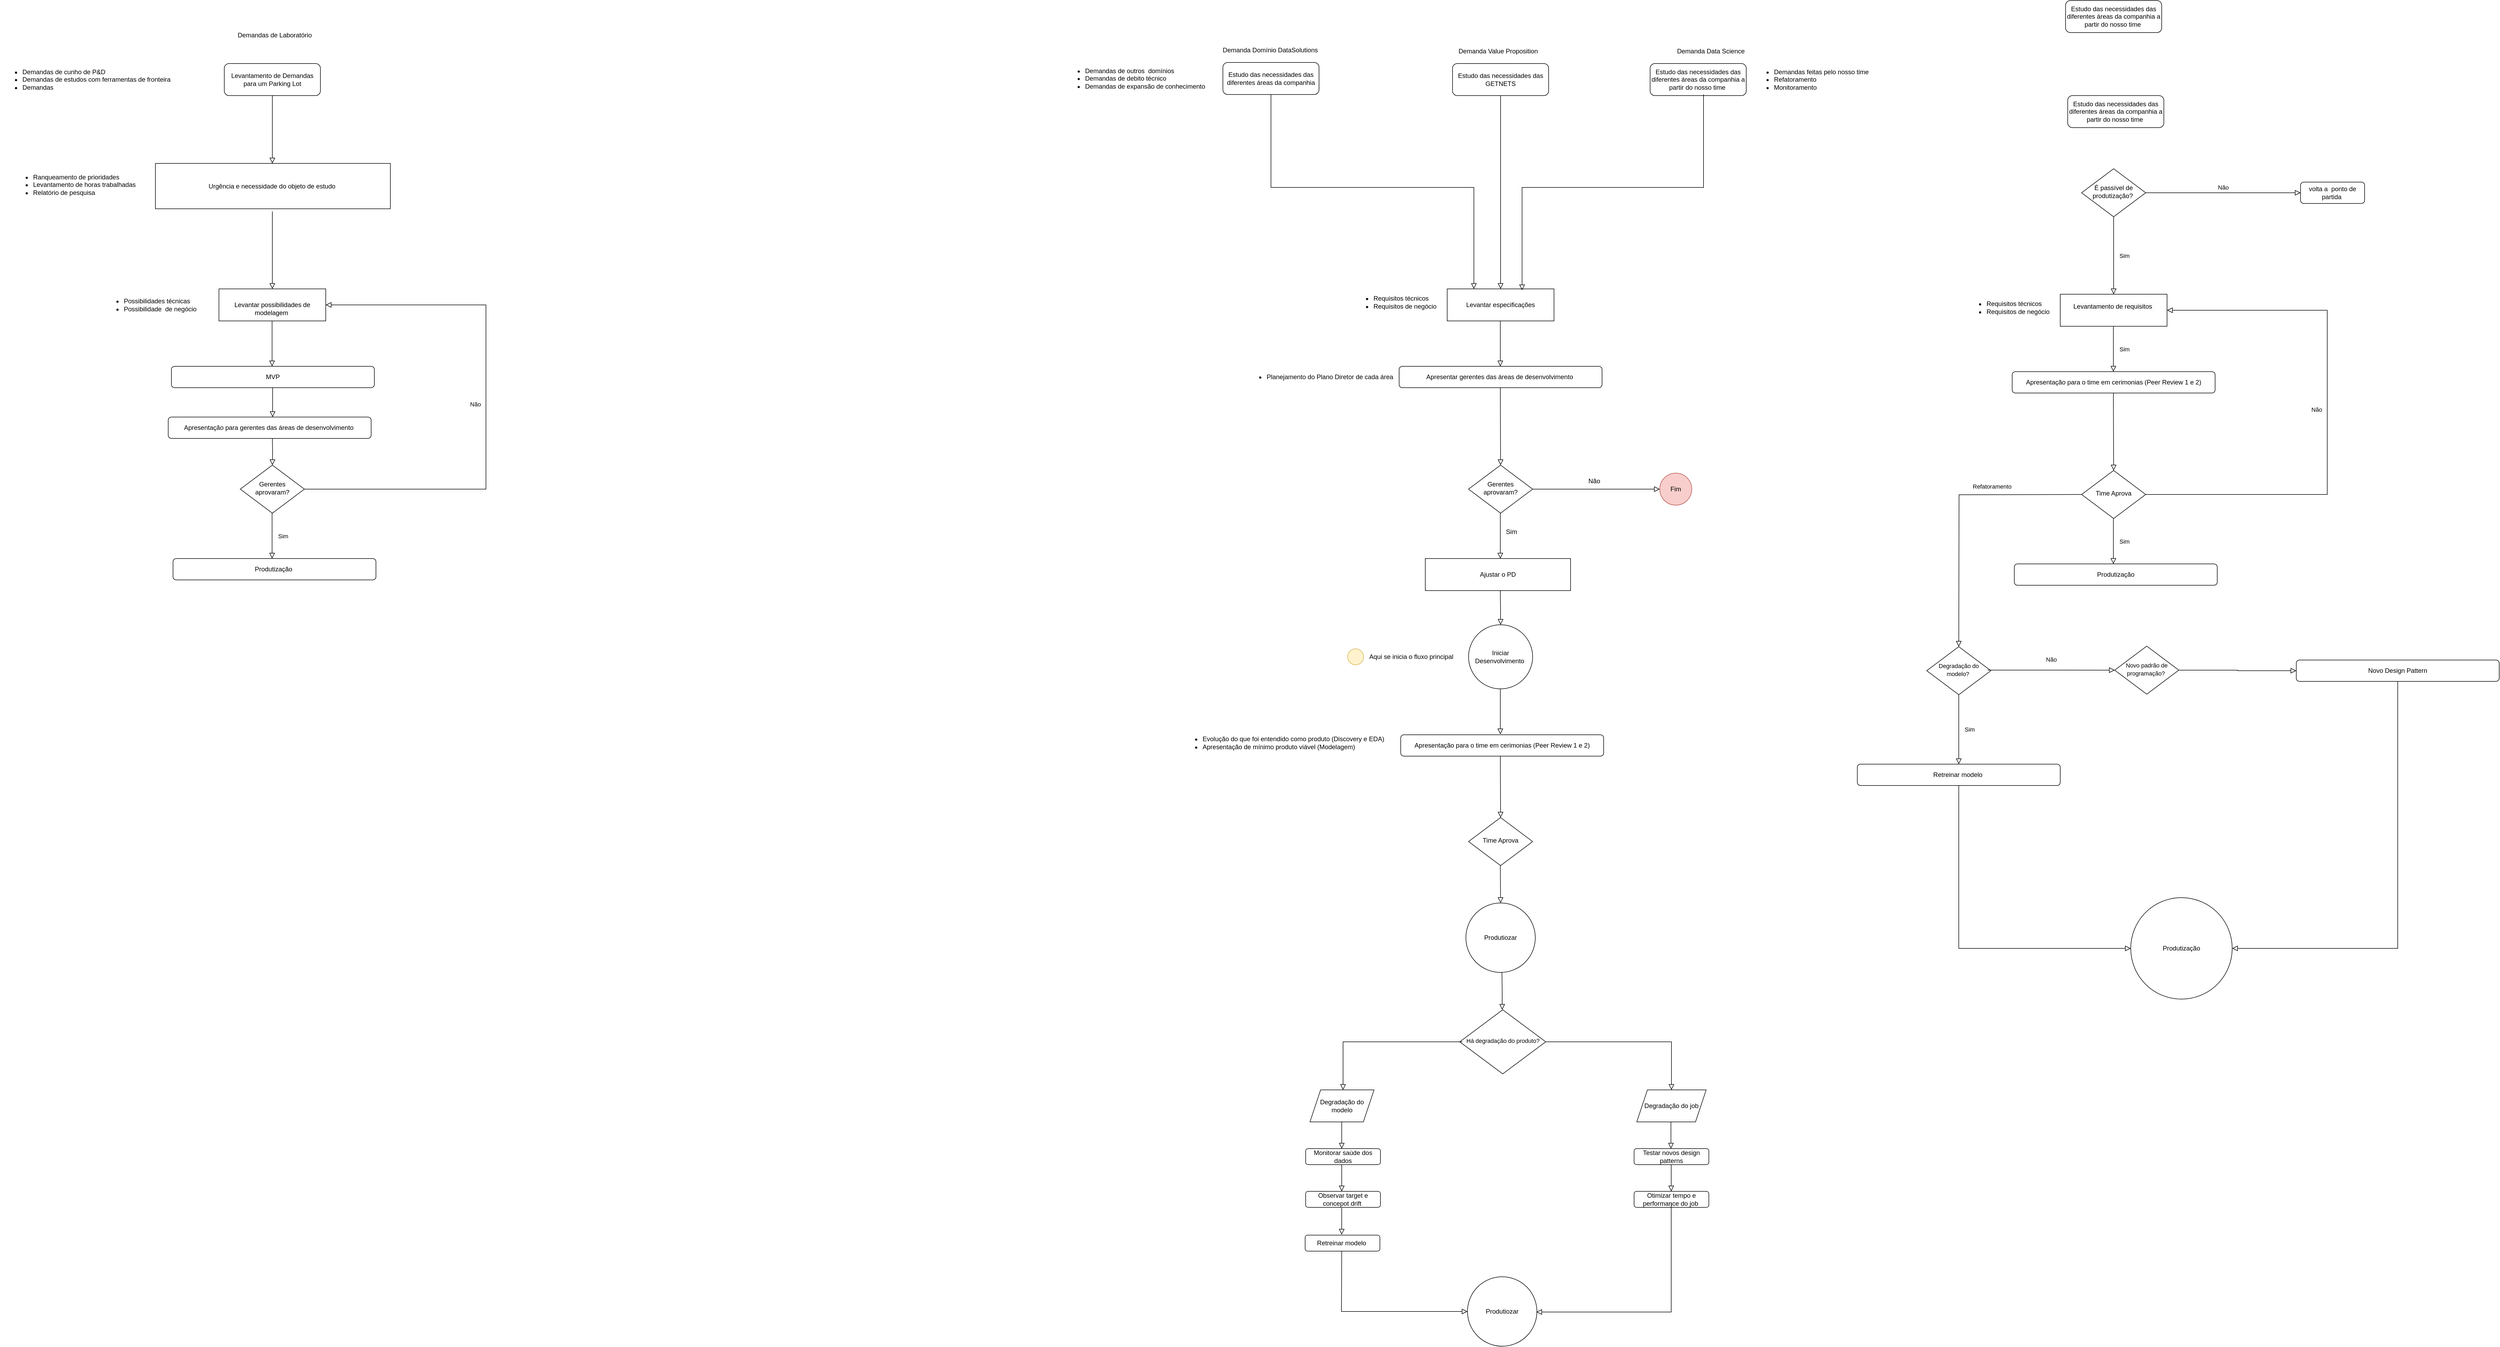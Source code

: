 <mxfile version="21.6.9" type="device">
  <diagram id="C5RBs43oDa-KdzZeNtuy" name="Page-1">
    <mxGraphModel dx="4742" dy="1927" grid="1" gridSize="10" guides="1" tooltips="1" connect="1" arrows="1" fold="1" page="1" pageScale="1" pageWidth="827" pageHeight="1169" math="0" shadow="0">
      <root>
        <mxCell id="WIyWlLk6GJQsqaUBKTNV-0" />
        <mxCell id="WIyWlLk6GJQsqaUBKTNV-1" parent="WIyWlLk6GJQsqaUBKTNV-0" />
        <mxCell id="WIyWlLk6GJQsqaUBKTNV-2" value="" style="rounded=0;html=1;jettySize=auto;orthogonalLoop=1;fontSize=11;endArrow=block;endFill=0;endSize=8;strokeWidth=1;shadow=0;labelBackgroundColor=none;edgeStyle=orthogonalEdgeStyle;entryX=0.5;entryY=0;entryDx=0;entryDy=0;" parent="WIyWlLk6GJQsqaUBKTNV-1" source="WIyWlLk6GJQsqaUBKTNV-3" target="KZd6RseoyW6heoMJUseD-3" edge="1">
          <mxGeometry relative="1" as="geometry">
            <mxPoint x="220" y="225" as="targetPoint" />
          </mxGeometry>
        </mxCell>
        <mxCell id="WIyWlLk6GJQsqaUBKTNV-3" value="Estudo das necessidades das GETNETS" style="rounded=1;whiteSpace=wrap;html=1;fontSize=12;glass=0;strokeWidth=1;shadow=0;" parent="WIyWlLk6GJQsqaUBKTNV-1" vertex="1">
          <mxGeometry x="130" y="38" width="180" height="60" as="geometry" />
        </mxCell>
        <mxCell id="WIyWlLk6GJQsqaUBKTNV-11" value="Apresentar gerentes das áreas de desenvolvimento&amp;nbsp;" style="rounded=1;whiteSpace=wrap;html=1;fontSize=12;glass=0;strokeWidth=1;shadow=0;" parent="WIyWlLk6GJQsqaUBKTNV-1" vertex="1">
          <mxGeometry x="30" y="605" width="380" height="40" as="geometry" />
        </mxCell>
        <mxCell id="KZd6RseoyW6heoMJUseD-0" value="Demanda Value Proposition" style="text;html=1;align=center;verticalAlign=middle;resizable=0;points=[];autosize=1;strokeColor=none;fillColor=none;" parent="WIyWlLk6GJQsqaUBKTNV-1" vertex="1">
          <mxGeometry x="130" width="170" height="30" as="geometry" />
        </mxCell>
        <mxCell id="KZd6RseoyW6heoMJUseD-3" value="Levantar especificações" style="rounded=0;whiteSpace=wrap;html=1;" parent="WIyWlLk6GJQsqaUBKTNV-1" vertex="1">
          <mxGeometry x="120" y="460" width="200" height="60" as="geometry" />
        </mxCell>
        <mxCell id="Egzz0L7tfqCk0Y9XUG0F-0" value="" style="rounded=0;html=1;jettySize=auto;orthogonalLoop=1;fontSize=11;endArrow=block;endFill=0;endSize=8;strokeWidth=1;shadow=0;labelBackgroundColor=none;edgeStyle=orthogonalEdgeStyle;" parent="WIyWlLk6GJQsqaUBKTNV-1" edge="1">
          <mxGeometry y="20" relative="1" as="geometry">
            <mxPoint as="offset" />
            <mxPoint x="219.5" y="605" as="targetPoint" />
            <mxPoint x="219.5" y="520" as="sourcePoint" />
          </mxGeometry>
        </mxCell>
        <mxCell id="Egzz0L7tfqCk0Y9XUG0F-1" value="Gerentes aprovaram?" style="rhombus;whiteSpace=wrap;html=1;shadow=0;fontFamily=Helvetica;fontSize=12;align=center;strokeWidth=1;spacing=6;spacingTop=-4;" parent="WIyWlLk6GJQsqaUBKTNV-1" vertex="1">
          <mxGeometry x="160" y="790" width="120" height="90" as="geometry" />
        </mxCell>
        <mxCell id="Egzz0L7tfqCk0Y9XUG0F-2" value="" style="rounded=0;html=1;jettySize=auto;orthogonalLoop=1;fontSize=11;endArrow=block;endFill=0;endSize=8;strokeWidth=1;shadow=0;labelBackgroundColor=none;edgeStyle=orthogonalEdgeStyle;" parent="WIyWlLk6GJQsqaUBKTNV-1" edge="1">
          <mxGeometry y="20" relative="1" as="geometry">
            <mxPoint as="offset" />
            <mxPoint x="219.5" y="965" as="targetPoint" />
            <mxPoint x="219.5" y="880" as="sourcePoint" />
          </mxGeometry>
        </mxCell>
        <mxCell id="Egzz0L7tfqCk0Y9XUG0F-4" value="" style="rounded=0;html=1;jettySize=auto;orthogonalLoop=1;fontSize=11;endArrow=block;endFill=0;endSize=8;strokeWidth=1;shadow=0;labelBackgroundColor=none;edgeStyle=orthogonalEdgeStyle;entryX=0.5;entryY=0;entryDx=0;entryDy=0;" parent="WIyWlLk6GJQsqaUBKTNV-1" target="Egzz0L7tfqCk0Y9XUG0F-1" edge="1">
          <mxGeometry x="0.007" y="20" relative="1" as="geometry">
            <mxPoint as="offset" />
            <mxPoint x="219.5" y="730" as="targetPoint" />
            <mxPoint x="219.5" y="645" as="sourcePoint" />
          </mxGeometry>
        </mxCell>
        <mxCell id="Egzz0L7tfqCk0Y9XUG0F-7" value="&lt;ul&gt;&lt;li&gt;Requisitos técnicos&lt;/li&gt;&lt;li&gt;Requisitos de negócio&amp;nbsp;&lt;/li&gt;&lt;/ul&gt;" style="text;html=1;align=left;verticalAlign=middle;resizable=0;points=[];autosize=1;strokeColor=none;fillColor=none;" parent="WIyWlLk6GJQsqaUBKTNV-1" vertex="1">
          <mxGeometry x="-60" y="450" width="180" height="70" as="geometry" />
        </mxCell>
        <mxCell id="Egzz0L7tfqCk0Y9XUG0F-8" value="&lt;ul&gt;&lt;li&gt;Planejamento do Plano Diretor de cada área&lt;/li&gt;&lt;/ul&gt;" style="text;html=1;align=center;verticalAlign=middle;resizable=0;points=[];autosize=1;strokeColor=none;fillColor=none;" parent="WIyWlLk6GJQsqaUBKTNV-1" vertex="1">
          <mxGeometry x="-270" y="600" width="300" height="50" as="geometry" />
        </mxCell>
        <mxCell id="Egzz0L7tfqCk0Y9XUG0F-9" value="" style="rounded=0;html=1;jettySize=auto;orthogonalLoop=1;fontSize=11;endArrow=block;endFill=0;endSize=8;strokeWidth=1;shadow=0;labelBackgroundColor=none;edgeStyle=orthogonalEdgeStyle;entryX=0.25;entryY=0;entryDx=0;entryDy=0;" parent="WIyWlLk6GJQsqaUBKTNV-1" source="Egzz0L7tfqCk0Y9XUG0F-10" target="KZd6RseoyW6heoMJUseD-3" edge="1">
          <mxGeometry relative="1" as="geometry">
            <mxPoint x="160" y="270" as="targetPoint" />
            <Array as="points">
              <mxPoint x="-210" y="270" />
              <mxPoint x="170" y="270" />
            </Array>
          </mxGeometry>
        </mxCell>
        <mxCell id="Egzz0L7tfqCk0Y9XUG0F-10" value="Estudo das necessidades das diferentes áreas da companhia" style="rounded=1;whiteSpace=wrap;html=1;fontSize=12;glass=0;strokeWidth=1;shadow=0;" parent="WIyWlLk6GJQsqaUBKTNV-1" vertex="1">
          <mxGeometry x="-300" y="36" width="180" height="60" as="geometry" />
        </mxCell>
        <mxCell id="Egzz0L7tfqCk0Y9XUG0F-16" value="Demanda Domínio DataSolutions&amp;nbsp;" style="text;html=1;align=center;verticalAlign=middle;resizable=0;points=[];autosize=1;strokeColor=none;fillColor=none;" parent="WIyWlLk6GJQsqaUBKTNV-1" vertex="1">
          <mxGeometry x="-310" y="-2" width="200" height="30" as="geometry" />
        </mxCell>
        <mxCell id="Egzz0L7tfqCk0Y9XUG0F-26" value="&lt;ul&gt;&lt;li&gt;Demandas de outros&amp;nbsp; domínios&amp;nbsp;&lt;/li&gt;&lt;li&gt;Demandas de debito técnico&lt;/li&gt;&lt;li&gt;Demandas de expansão de conhecimento&amp;nbsp;&amp;nbsp;&lt;/li&gt;&lt;/ul&gt;" style="text;html=1;align=left;verticalAlign=middle;resizable=0;points=[];autosize=1;strokeColor=none;fillColor=none;" parent="WIyWlLk6GJQsqaUBKTNV-1" vertex="1">
          <mxGeometry x="-600" y="26" width="300" height="80" as="geometry" />
        </mxCell>
        <mxCell id="Egzz0L7tfqCk0Y9XUG0F-27" value="" style="rounded=0;html=1;jettySize=auto;orthogonalLoop=1;fontSize=11;endArrow=block;endFill=0;endSize=8;strokeWidth=1;shadow=0;labelBackgroundColor=none;edgeStyle=orthogonalEdgeStyle;" parent="WIyWlLk6GJQsqaUBKTNV-1" source="Egzz0L7tfqCk0Y9XUG0F-28" edge="1">
          <mxGeometry relative="1" as="geometry">
            <mxPoint x="-2080" y="225" as="targetPoint" />
          </mxGeometry>
        </mxCell>
        <mxCell id="Egzz0L7tfqCk0Y9XUG0F-28" value="Levantamento de Demandas para um Parking Lot" style="rounded=1;whiteSpace=wrap;html=1;fontSize=12;glass=0;strokeWidth=1;shadow=0;" parent="WIyWlLk6GJQsqaUBKTNV-1" vertex="1">
          <mxGeometry x="-2170" y="38" width="180" height="60" as="geometry" />
        </mxCell>
        <mxCell id="Egzz0L7tfqCk0Y9XUG0F-29" value="" style="rounded=0;html=1;jettySize=auto;orthogonalLoop=1;fontSize=11;endArrow=block;endFill=0;endSize=8;strokeWidth=1;shadow=0;labelBackgroundColor=none;edgeStyle=orthogonalEdgeStyle;" parent="WIyWlLk6GJQsqaUBKTNV-1" edge="1">
          <mxGeometry y="20" relative="1" as="geometry">
            <mxPoint as="offset" />
            <mxPoint x="-2080" y="460" as="targetPoint" />
            <mxPoint x="-2080" y="315" as="sourcePoint" />
          </mxGeometry>
        </mxCell>
        <mxCell id="Egzz0L7tfqCk0Y9XUG0F-33" value="Apresentação para gerentes das áreas de desenvolvimento&amp;nbsp;" style="rounded=1;whiteSpace=wrap;html=1;fontSize=12;glass=0;strokeWidth=1;shadow=0;" parent="WIyWlLk6GJQsqaUBKTNV-1" vertex="1">
          <mxGeometry x="-2275" y="700" width="380" height="40" as="geometry" />
        </mxCell>
        <mxCell id="Egzz0L7tfqCk0Y9XUG0F-34" value="Demandas de Laboratório" style="text;html=1;align=center;verticalAlign=middle;resizable=0;points=[];autosize=1;strokeColor=none;fillColor=none;" parent="WIyWlLk6GJQsqaUBKTNV-1" vertex="1">
          <mxGeometry x="-2156" y="-30" width="160" height="30" as="geometry" />
        </mxCell>
        <mxCell id="Egzz0L7tfqCk0Y9XUG0F-35" value="&lt;br&gt;&lt;span style=&quot;color: rgb(0, 0, 0); font-family: Helvetica; font-size: 12px; font-style: normal; font-variant-ligatures: normal; font-variant-caps: normal; font-weight: 400; letter-spacing: normal; orphans: 2; text-align: center; text-indent: 0px; text-transform: none; widows: 2; word-spacing: 0px; -webkit-text-stroke-width: 0px; background-color: rgb(251, 251, 251); text-decoration-thickness: initial; text-decoration-style: initial; text-decoration-color: initial; float: none; display: inline !important;&quot;&gt;Levantar possibilidades de modelagem&amp;nbsp;&lt;/span&gt;&lt;br&gt;" style="rounded=0;whiteSpace=wrap;html=1;" parent="WIyWlLk6GJQsqaUBKTNV-1" vertex="1">
          <mxGeometry x="-2180" y="460" width="200" height="60" as="geometry" />
        </mxCell>
        <mxCell id="Egzz0L7tfqCk0Y9XUG0F-36" value="" style="rounded=0;html=1;jettySize=auto;orthogonalLoop=1;fontSize=11;endArrow=block;endFill=0;endSize=8;strokeWidth=1;shadow=0;labelBackgroundColor=none;edgeStyle=orthogonalEdgeStyle;" parent="WIyWlLk6GJQsqaUBKTNV-1" edge="1">
          <mxGeometry y="20" relative="1" as="geometry">
            <mxPoint as="offset" />
            <mxPoint x="-2080.5" y="605" as="targetPoint" />
            <mxPoint x="-2080.5" y="520" as="sourcePoint" />
          </mxGeometry>
        </mxCell>
        <mxCell id="Egzz0L7tfqCk0Y9XUG0F-37" value="Gerentes aprovaram?" style="rhombus;whiteSpace=wrap;html=1;shadow=0;fontFamily=Helvetica;fontSize=12;align=center;strokeWidth=1;spacing=6;spacingTop=-4;" parent="WIyWlLk6GJQsqaUBKTNV-1" vertex="1">
          <mxGeometry x="-2140" y="790" width="120" height="90" as="geometry" />
        </mxCell>
        <mxCell id="Egzz0L7tfqCk0Y9XUG0F-38" value="Sim" style="rounded=0;html=1;jettySize=auto;orthogonalLoop=1;fontSize=11;endArrow=block;endFill=0;endSize=8;strokeWidth=1;shadow=0;labelBackgroundColor=none;edgeStyle=orthogonalEdgeStyle;" parent="WIyWlLk6GJQsqaUBKTNV-1" edge="1">
          <mxGeometry y="20" relative="1" as="geometry">
            <mxPoint as="offset" />
            <mxPoint x="-2080.5" y="965" as="targetPoint" />
            <mxPoint x="-2080.5" y="880" as="sourcePoint" />
          </mxGeometry>
        </mxCell>
        <mxCell id="Egzz0L7tfqCk0Y9XUG0F-39" value="Não&lt;br&gt;&lt;br&gt;" style="rounded=0;html=1;jettySize=auto;orthogonalLoop=1;fontSize=11;endArrow=block;endFill=0;endSize=8;strokeWidth=1;shadow=0;labelBackgroundColor=none;edgeStyle=orthogonalEdgeStyle;exitX=1;exitY=0.5;exitDx=0;exitDy=0;entryX=1;entryY=0.5;entryDx=0;entryDy=0;" parent="WIyWlLk6GJQsqaUBKTNV-1" source="Egzz0L7tfqCk0Y9XUG0F-37" target="Egzz0L7tfqCk0Y9XUG0F-35" edge="1">
          <mxGeometry y="20" relative="1" as="geometry">
            <mxPoint as="offset" />
            <mxPoint x="-1780" y="835" as="targetPoint" />
            <mxPoint x="-2000" y="840" as="sourcePoint" />
            <Array as="points">
              <mxPoint x="-1680" y="835" />
              <mxPoint x="-1680" y="490" />
            </Array>
          </mxGeometry>
        </mxCell>
        <mxCell id="Egzz0L7tfqCk0Y9XUG0F-40" value="" style="rounded=0;html=1;jettySize=auto;orthogonalLoop=1;fontSize=11;endArrow=block;endFill=0;endSize=8;strokeWidth=1;shadow=0;labelBackgroundColor=none;edgeStyle=orthogonalEdgeStyle;entryX=0.5;entryY=0;entryDx=0;entryDy=0;" parent="WIyWlLk6GJQsqaUBKTNV-1" target="Egzz0L7tfqCk0Y9XUG0F-37" edge="1">
          <mxGeometry x="0.007" y="20" relative="1" as="geometry">
            <mxPoint as="offset" />
            <mxPoint x="-2080.5" y="730" as="targetPoint" />
            <mxPoint x="-2080" y="740" as="sourcePoint" />
          </mxGeometry>
        </mxCell>
        <mxCell id="Egzz0L7tfqCk0Y9XUG0F-41" value="Produtização&amp;nbsp;" style="rounded=1;whiteSpace=wrap;html=1;fontSize=12;glass=0;strokeWidth=1;shadow=0;" parent="WIyWlLk6GJQsqaUBKTNV-1" vertex="1">
          <mxGeometry x="-2266" y="965" width="380" height="40" as="geometry" />
        </mxCell>
        <mxCell id="Egzz0L7tfqCk0Y9XUG0F-42" value="&lt;ul&gt;&lt;li&gt;Possibilidades técnicas&lt;/li&gt;&lt;li&gt;Possibilidade&amp;nbsp; de negócio&amp;nbsp;&lt;/li&gt;&lt;/ul&gt;" style="text;html=1;align=left;verticalAlign=middle;resizable=0;points=[];autosize=1;strokeColor=none;fillColor=none;" parent="WIyWlLk6GJQsqaUBKTNV-1" vertex="1">
          <mxGeometry x="-2400" y="455" width="200" height="70" as="geometry" />
        </mxCell>
        <mxCell id="Egzz0L7tfqCk0Y9XUG0F-43" value="&lt;ul&gt;&lt;li&gt;Demandas de cunho de P&amp;amp;D&lt;/li&gt;&lt;li&gt;Demandas de estudos com ferramentas de fronteira&amp;nbsp;&lt;/li&gt;&lt;li&gt;Demandas&amp;nbsp;&lt;/li&gt;&lt;/ul&gt;" style="text;html=1;align=left;verticalAlign=middle;resizable=0;points=[];autosize=1;strokeColor=none;fillColor=none;" parent="WIyWlLk6GJQsqaUBKTNV-1" vertex="1">
          <mxGeometry x="-2590" y="28" width="340" height="80" as="geometry" />
        </mxCell>
        <mxCell id="Egzz0L7tfqCk0Y9XUG0F-44" value="Urgência e necessidade do objeto de estudo&amp;nbsp;" style="rounded=0;whiteSpace=wrap;html=1;" parent="WIyWlLk6GJQsqaUBKTNV-1" vertex="1">
          <mxGeometry x="-2299" y="225" width="440" height="85" as="geometry" />
        </mxCell>
        <mxCell id="Egzz0L7tfqCk0Y9XUG0F-45" value="&lt;ul&gt;&lt;li&gt;Ranqueamento de prioridades&lt;/li&gt;&lt;li&gt;Levantamento de horas trabalhadas&amp;nbsp;&lt;/li&gt;&lt;li&gt;Relatório de pesquisa&amp;nbsp;&lt;/li&gt;&lt;/ul&gt;" style="text;html=1;align=left;verticalAlign=middle;resizable=0;points=[];autosize=1;strokeColor=none;fillColor=none;" parent="WIyWlLk6GJQsqaUBKTNV-1" vertex="1">
          <mxGeometry x="-2570" y="225" width="260" height="80" as="geometry" />
        </mxCell>
        <mxCell id="Egzz0L7tfqCk0Y9XUG0F-46" value="MVP" style="rounded=1;whiteSpace=wrap;html=1;fontSize=12;glass=0;strokeWidth=1;shadow=0;" parent="WIyWlLk6GJQsqaUBKTNV-1" vertex="1">
          <mxGeometry x="-2269" y="605" width="380" height="40" as="geometry" />
        </mxCell>
        <mxCell id="Egzz0L7tfqCk0Y9XUG0F-47" value="" style="rounded=0;html=1;jettySize=auto;orthogonalLoop=1;fontSize=11;endArrow=block;endFill=0;endSize=8;strokeWidth=1;shadow=0;labelBackgroundColor=none;edgeStyle=orthogonalEdgeStyle;" parent="WIyWlLk6GJQsqaUBKTNV-1" edge="1">
          <mxGeometry y="20" relative="1" as="geometry">
            <mxPoint as="offset" />
            <mxPoint x="-2079.53" y="700" as="targetPoint" />
            <mxPoint x="-2079.53" y="645" as="sourcePoint" />
          </mxGeometry>
        </mxCell>
        <mxCell id="M5BxPl-94jlLuBe3sD4b-1" value="Estudo das necessidades das diferentes áreas da companhia a partir do nosso time&amp;nbsp;" style="rounded=1;whiteSpace=wrap;html=1;fontSize=12;glass=0;strokeWidth=1;shadow=0;" parent="WIyWlLk6GJQsqaUBKTNV-1" vertex="1">
          <mxGeometry x="1278" y="-80" width="180" height="60" as="geometry" />
        </mxCell>
        <mxCell id="M5BxPl-94jlLuBe3sD4b-2" value="Sim" style="rounded=0;html=1;jettySize=auto;orthogonalLoop=1;fontSize=11;endArrow=block;endFill=0;endSize=8;strokeWidth=1;shadow=0;labelBackgroundColor=none;edgeStyle=orthogonalEdgeStyle;" parent="WIyWlLk6GJQsqaUBKTNV-1" source="M5BxPl-94jlLuBe3sD4b-4" edge="1">
          <mxGeometry y="20" relative="1" as="geometry">
            <mxPoint as="offset" />
            <mxPoint x="1368" y="470" as="targetPoint" />
          </mxGeometry>
        </mxCell>
        <mxCell id="M5BxPl-94jlLuBe3sD4b-3" value="Não" style="edgeStyle=orthogonalEdgeStyle;rounded=0;html=1;jettySize=auto;orthogonalLoop=1;fontSize=11;endArrow=block;endFill=0;endSize=8;strokeWidth=1;shadow=0;labelBackgroundColor=none;" parent="WIyWlLk6GJQsqaUBKTNV-1" source="M5BxPl-94jlLuBe3sD4b-4" target="M5BxPl-94jlLuBe3sD4b-5" edge="1">
          <mxGeometry y="10" relative="1" as="geometry">
            <mxPoint as="offset" />
          </mxGeometry>
        </mxCell>
        <mxCell id="M5BxPl-94jlLuBe3sD4b-4" value="É passível de produtização?&amp;nbsp;" style="rhombus;whiteSpace=wrap;html=1;shadow=0;fontFamily=Helvetica;fontSize=12;align=center;strokeWidth=1;spacing=6;spacingTop=-4;" parent="WIyWlLk6GJQsqaUBKTNV-1" vertex="1">
          <mxGeometry x="1308" y="235" width="120" height="90" as="geometry" />
        </mxCell>
        <mxCell id="M5BxPl-94jlLuBe3sD4b-5" value="volta a&amp;nbsp; ponto de partida&amp;nbsp;" style="rounded=1;whiteSpace=wrap;html=1;fontSize=12;glass=0;strokeWidth=1;shadow=0;" parent="WIyWlLk6GJQsqaUBKTNV-1" vertex="1">
          <mxGeometry x="1718" y="260" width="120" height="40" as="geometry" />
        </mxCell>
        <mxCell id="M5BxPl-94jlLuBe3sD4b-6" value="Apresentação para o time em cerimonias (Peer Review 1 e 2)" style="rounded=1;whiteSpace=wrap;html=1;fontSize=12;glass=0;strokeWidth=1;shadow=0;" parent="WIyWlLk6GJQsqaUBKTNV-1" vertex="1">
          <mxGeometry x="1178" y="615" width="380" height="40" as="geometry" />
        </mxCell>
        <mxCell id="M5BxPl-94jlLuBe3sD4b-7" value="Demanda Data Science&amp;nbsp;" style="text;html=1;align=center;verticalAlign=middle;resizable=0;points=[];autosize=1;strokeColor=none;fillColor=none;" parent="WIyWlLk6GJQsqaUBKTNV-1" vertex="1">
          <mxGeometry x="540" width="150" height="30" as="geometry" />
        </mxCell>
        <mxCell id="M5BxPl-94jlLuBe3sD4b-8" value="&#xa;&lt;span style=&quot;color: rgb(0, 0, 0); font-family: Helvetica; font-size: 12px; font-style: normal; font-variant-ligatures: normal; font-variant-caps: normal; font-weight: 400; letter-spacing: normal; orphans: 2; text-align: center; text-indent: 0px; text-transform: none; widows: 2; word-spacing: 0px; -webkit-text-stroke-width: 0px; background-color: rgb(251, 251, 251); text-decoration-thickness: initial; text-decoration-style: initial; text-decoration-color: initial; float: none; display: inline !important;&quot;&gt;Levantamento de requisitos&amp;nbsp;&lt;/span&gt;&#xa;&#xa;" style="rounded=0;whiteSpace=wrap;html=1;" parent="WIyWlLk6GJQsqaUBKTNV-1" vertex="1">
          <mxGeometry x="1268" y="470" width="200" height="60" as="geometry" />
        </mxCell>
        <mxCell id="M5BxPl-94jlLuBe3sD4b-9" value="Sim" style="rounded=0;html=1;jettySize=auto;orthogonalLoop=1;fontSize=11;endArrow=block;endFill=0;endSize=8;strokeWidth=1;shadow=0;labelBackgroundColor=none;edgeStyle=orthogonalEdgeStyle;" parent="WIyWlLk6GJQsqaUBKTNV-1" edge="1">
          <mxGeometry y="20" relative="1" as="geometry">
            <mxPoint as="offset" />
            <mxPoint x="1367.5" y="615" as="targetPoint" />
            <mxPoint x="1367.5" y="530" as="sourcePoint" />
          </mxGeometry>
        </mxCell>
        <mxCell id="M5BxPl-94jlLuBe3sD4b-10" value="Time Aprova" style="rhombus;whiteSpace=wrap;html=1;shadow=0;fontFamily=Helvetica;fontSize=12;align=center;strokeWidth=1;spacing=6;spacingTop=-4;" parent="WIyWlLk6GJQsqaUBKTNV-1" vertex="1">
          <mxGeometry x="1308" y="800" width="120" height="90" as="geometry" />
        </mxCell>
        <mxCell id="M5BxPl-94jlLuBe3sD4b-11" value="Sim" style="rounded=0;html=1;jettySize=auto;orthogonalLoop=1;fontSize=11;endArrow=block;endFill=0;endSize=8;strokeWidth=1;shadow=0;labelBackgroundColor=none;edgeStyle=orthogonalEdgeStyle;" parent="WIyWlLk6GJQsqaUBKTNV-1" edge="1">
          <mxGeometry y="20" relative="1" as="geometry">
            <mxPoint as="offset" />
            <mxPoint x="1367.5" y="975" as="targetPoint" />
            <mxPoint x="1367.5" y="890" as="sourcePoint" />
          </mxGeometry>
        </mxCell>
        <mxCell id="M5BxPl-94jlLuBe3sD4b-12" value="Não&lt;br&gt;&lt;br&gt;" style="rounded=0;html=1;jettySize=auto;orthogonalLoop=1;fontSize=11;endArrow=block;endFill=0;endSize=8;strokeWidth=1;shadow=0;labelBackgroundColor=none;edgeStyle=orthogonalEdgeStyle;exitX=1;exitY=0.5;exitDx=0;exitDy=0;entryX=1;entryY=0.5;entryDx=0;entryDy=0;" parent="WIyWlLk6GJQsqaUBKTNV-1" source="M5BxPl-94jlLuBe3sD4b-10" target="M5BxPl-94jlLuBe3sD4b-8" edge="1">
          <mxGeometry y="20" relative="1" as="geometry">
            <mxPoint as="offset" />
            <mxPoint x="1668" y="845" as="targetPoint" />
            <mxPoint x="1448" y="850" as="sourcePoint" />
            <Array as="points">
              <mxPoint x="1768" y="845" />
              <mxPoint x="1768" y="500" />
            </Array>
          </mxGeometry>
        </mxCell>
        <mxCell id="M5BxPl-94jlLuBe3sD4b-13" value="" style="rounded=0;html=1;jettySize=auto;orthogonalLoop=1;fontSize=11;endArrow=block;endFill=0;endSize=8;strokeWidth=1;shadow=0;labelBackgroundColor=none;edgeStyle=orthogonalEdgeStyle;entryX=0.5;entryY=0;entryDx=0;entryDy=0;" parent="WIyWlLk6GJQsqaUBKTNV-1" target="M5BxPl-94jlLuBe3sD4b-10" edge="1">
          <mxGeometry x="0.007" y="20" relative="1" as="geometry">
            <mxPoint as="offset" />
            <mxPoint x="1367.5" y="740" as="targetPoint" />
            <mxPoint x="1367.5" y="655" as="sourcePoint" />
          </mxGeometry>
        </mxCell>
        <mxCell id="M5BxPl-94jlLuBe3sD4b-14" value="Produtização" style="rounded=1;whiteSpace=wrap;html=1;fontSize=12;glass=0;strokeWidth=1;shadow=0;" parent="WIyWlLk6GJQsqaUBKTNV-1" vertex="1">
          <mxGeometry x="1182" y="975" width="380" height="40" as="geometry" />
        </mxCell>
        <mxCell id="M5BxPl-94jlLuBe3sD4b-15" value="&lt;ul&gt;&lt;li&gt;Requisitos técnicos&lt;/li&gt;&lt;li&gt;Requisitos de negócio&amp;nbsp;&lt;/li&gt;&lt;/ul&gt;" style="text;html=1;align=left;verticalAlign=middle;resizable=0;points=[];autosize=1;strokeColor=none;fillColor=none;" parent="WIyWlLk6GJQsqaUBKTNV-1" vertex="1">
          <mxGeometry x="1088" y="460" width="180" height="70" as="geometry" />
        </mxCell>
        <mxCell id="M5BxPl-94jlLuBe3sD4b-16" value="&lt;ul&gt;&lt;li&gt;&lt;span style=&quot;background-color: initial;&quot;&gt;Demandas feitas pelo nosso time&amp;nbsp;&lt;/span&gt;&lt;/li&gt;&lt;li&gt;&lt;span style=&quot;background-color: initial;&quot;&gt;Refatoramento&lt;/span&gt;&lt;/li&gt;&lt;li&gt;&lt;span style=&quot;background-color: initial;&quot;&gt;Monitoramento&amp;nbsp;&lt;/span&gt;&lt;br&gt;&lt;/li&gt;&lt;/ul&gt;" style="text;html=1;align=left;verticalAlign=middle;resizable=0;points=[];autosize=1;strokeColor=none;fillColor=none;" parent="WIyWlLk6GJQsqaUBKTNV-1" vertex="1">
          <mxGeometry x="690" y="28" width="240" height="80" as="geometry" />
        </mxCell>
        <mxCell id="M5BxPl-94jlLuBe3sD4b-18" value="Refatoramento" style="rounded=0;html=1;jettySize=auto;orthogonalLoop=1;fontSize=11;endArrow=block;endFill=0;endSize=8;strokeWidth=1;shadow=0;labelBackgroundColor=none;edgeStyle=orthogonalEdgeStyle;exitX=0;exitY=0.5;exitDx=0;exitDy=0;entryX=0.5;entryY=0;entryDx=0;entryDy=0;" parent="WIyWlLk6GJQsqaUBKTNV-1" edge="1">
          <mxGeometry x="-0.346" y="-15" relative="1" as="geometry">
            <mxPoint as="offset" />
            <mxPoint x="1078" y="1130" as="targetPoint" />
            <mxPoint x="1308" y="845" as="sourcePoint" />
          </mxGeometry>
        </mxCell>
        <mxCell id="M5BxPl-94jlLuBe3sD4b-19" value="&lt;font style=&quot;font-size: 11px;&quot;&gt;Degradação do modelo?&amp;nbsp;&lt;/font&gt;" style="rhombus;whiteSpace=wrap;html=1;shadow=0;fontFamily=Helvetica;fontSize=12;align=center;strokeWidth=1;spacing=6;spacingTop=-4;" parent="WIyWlLk6GJQsqaUBKTNV-1" vertex="1">
          <mxGeometry x="1018" y="1130" width="120" height="90" as="geometry" />
        </mxCell>
        <mxCell id="M5BxPl-94jlLuBe3sD4b-20" value="&lt;font style=&quot;font-size: 11px;&quot;&gt;Novo padrão de programação?&amp;nbsp;&lt;/font&gt;" style="rhombus;whiteSpace=wrap;html=1;shadow=0;fontFamily=Helvetica;fontSize=12;align=center;strokeWidth=1;spacing=6;spacingTop=-4;" parent="WIyWlLk6GJQsqaUBKTNV-1" vertex="1">
          <mxGeometry x="1370" y="1129" width="120" height="90" as="geometry" />
        </mxCell>
        <mxCell id="M5BxPl-94jlLuBe3sD4b-21" value="Não" style="rounded=0;html=1;jettySize=auto;orthogonalLoop=1;fontSize=11;endArrow=block;endFill=0;endSize=8;strokeWidth=1;shadow=0;labelBackgroundColor=none;edgeStyle=orthogonalEdgeStyle;exitX=0.95;exitY=0.488;exitDx=0;exitDy=0;exitPerimeter=0;entryX=0;entryY=0.5;entryDx=0;entryDy=0;" parent="WIyWlLk6GJQsqaUBKTNV-1" source="M5BxPl-94jlLuBe3sD4b-19" target="M5BxPl-94jlLuBe3sD4b-20" edge="1">
          <mxGeometry y="20" relative="1" as="geometry">
            <mxPoint as="offset" />
            <mxPoint x="1160" y="1265" as="targetPoint" />
            <mxPoint x="1160" y="1180" as="sourcePoint" />
          </mxGeometry>
        </mxCell>
        <mxCell id="M5BxPl-94jlLuBe3sD4b-22" value="Retreinar modelo&amp;nbsp;" style="rounded=1;whiteSpace=wrap;html=1;fontSize=12;glass=0;strokeWidth=1;shadow=0;" parent="WIyWlLk6GJQsqaUBKTNV-1" vertex="1">
          <mxGeometry x="888" y="1350" width="380" height="40" as="geometry" />
        </mxCell>
        <mxCell id="M5BxPl-94jlLuBe3sD4b-23" value="Sim" style="rounded=0;html=1;jettySize=auto;orthogonalLoop=1;fontSize=11;endArrow=block;endFill=0;endSize=8;strokeWidth=1;shadow=0;labelBackgroundColor=none;edgeStyle=orthogonalEdgeStyle;exitX=0.5;exitY=1;exitDx=0;exitDy=0;entryX=0.5;entryY=0;entryDx=0;entryDy=0;" parent="WIyWlLk6GJQsqaUBKTNV-1" source="M5BxPl-94jlLuBe3sD4b-19" target="M5BxPl-94jlLuBe3sD4b-22" edge="1">
          <mxGeometry y="20" relative="1" as="geometry">
            <mxPoint as="offset" />
            <mxPoint x="1380" y="1184" as="targetPoint" />
            <mxPoint x="1142" y="1184" as="sourcePoint" />
          </mxGeometry>
        </mxCell>
        <mxCell id="M5BxPl-94jlLuBe3sD4b-24" value="Produtização" style="ellipse;whiteSpace=wrap;html=1;aspect=fixed;" parent="WIyWlLk6GJQsqaUBKTNV-1" vertex="1">
          <mxGeometry x="1400" y="1600" width="190" height="190" as="geometry" />
        </mxCell>
        <mxCell id="M5BxPl-94jlLuBe3sD4b-25" value="Novo Design Pattern" style="rounded=1;whiteSpace=wrap;html=1;fontSize=12;glass=0;strokeWidth=1;shadow=0;" parent="WIyWlLk6GJQsqaUBKTNV-1" vertex="1">
          <mxGeometry x="1710" y="1155" width="380" height="40" as="geometry" />
        </mxCell>
        <mxCell id="M5BxPl-94jlLuBe3sD4b-26" value="" style="rounded=0;html=1;jettySize=auto;orthogonalLoop=1;fontSize=11;endArrow=block;endFill=0;endSize=8;strokeWidth=1;shadow=0;labelBackgroundColor=none;edgeStyle=orthogonalEdgeStyle;exitX=1;exitY=0.5;exitDx=0;exitDy=0;entryX=0;entryY=0.5;entryDx=0;entryDy=0;" parent="WIyWlLk6GJQsqaUBKTNV-1" source="M5BxPl-94jlLuBe3sD4b-20" target="M5BxPl-94jlLuBe3sD4b-25" edge="1">
          <mxGeometry x="0.185" y="15" relative="1" as="geometry">
            <mxPoint as="offset" />
            <mxPoint x="1380" y="1184" as="targetPoint" />
            <mxPoint x="1142" y="1184" as="sourcePoint" />
          </mxGeometry>
        </mxCell>
        <mxCell id="M5BxPl-94jlLuBe3sD4b-27" value="" style="rounded=0;html=1;jettySize=auto;orthogonalLoop=1;fontSize=11;endArrow=block;endFill=0;endSize=8;strokeWidth=1;shadow=0;labelBackgroundColor=none;edgeStyle=orthogonalEdgeStyle;exitX=0.5;exitY=1;exitDx=0;exitDy=0;entryX=1;entryY=0.5;entryDx=0;entryDy=0;" parent="WIyWlLk6GJQsqaUBKTNV-1" source="M5BxPl-94jlLuBe3sD4b-25" target="M5BxPl-94jlLuBe3sD4b-24" edge="1">
          <mxGeometry x="0.185" y="15" relative="1" as="geometry">
            <mxPoint as="offset" />
            <mxPoint x="1720" y="1185" as="targetPoint" />
            <mxPoint x="1500" y="1184" as="sourcePoint" />
          </mxGeometry>
        </mxCell>
        <mxCell id="M5BxPl-94jlLuBe3sD4b-28" value="" style="rounded=0;html=1;jettySize=auto;orthogonalLoop=1;fontSize=11;endArrow=block;endFill=0;endSize=8;strokeWidth=1;shadow=0;labelBackgroundColor=none;edgeStyle=orthogonalEdgeStyle;exitX=0.5;exitY=1;exitDx=0;exitDy=0;entryX=0;entryY=0.5;entryDx=0;entryDy=0;" parent="WIyWlLk6GJQsqaUBKTNV-1" source="M5BxPl-94jlLuBe3sD4b-22" target="M5BxPl-94jlLuBe3sD4b-24" edge="1">
          <mxGeometry x="0.185" y="15" relative="1" as="geometry">
            <mxPoint as="offset" />
            <mxPoint x="1720" y="1185" as="targetPoint" />
            <mxPoint x="1500" y="1184" as="sourcePoint" />
          </mxGeometry>
        </mxCell>
        <mxCell id="M5BxPl-94jlLuBe3sD4b-29" value="Estudo das necessidades das diferentes áreas da companhia a partir do nosso time&amp;nbsp;" style="rounded=1;whiteSpace=wrap;html=1;fontSize=12;glass=0;strokeWidth=1;shadow=0;" parent="WIyWlLk6GJQsqaUBKTNV-1" vertex="1">
          <mxGeometry x="1282" y="98" width="180" height="60" as="geometry" />
        </mxCell>
        <mxCell id="tAisUFzwLvl3WxtfyAq4-0" value="Apresentação para o time em cerimonias (Peer Review 1 e 2)" style="rounded=1;whiteSpace=wrap;html=1;fontSize=12;glass=0;strokeWidth=1;shadow=0;" parent="WIyWlLk6GJQsqaUBKTNV-1" vertex="1">
          <mxGeometry x="33" y="1295" width="380" height="40" as="geometry" />
        </mxCell>
        <mxCell id="tAisUFzwLvl3WxtfyAq4-1" value="Iniciar Desenvolvimento&amp;nbsp;" style="ellipse;whiteSpace=wrap;html=1;aspect=fixed;" parent="WIyWlLk6GJQsqaUBKTNV-1" vertex="1">
          <mxGeometry x="160" y="1089" width="120" height="120" as="geometry" />
        </mxCell>
        <mxCell id="tAisUFzwLvl3WxtfyAq4-2" value="&lt;ul&gt;&lt;li&gt;Evolução do que foi entendido como produto (Discovery e EDA)&amp;nbsp;&lt;/li&gt;&lt;li&gt;Apresentação de mínimo produto viável (Modelagem)&lt;/li&gt;&lt;/ul&gt;" style="text;html=1;align=left;verticalAlign=middle;resizable=0;points=[];autosize=1;strokeColor=none;fillColor=none;" parent="WIyWlLk6GJQsqaUBKTNV-1" vertex="1">
          <mxGeometry x="-380" y="1275" width="410" height="70" as="geometry" />
        </mxCell>
        <mxCell id="tAisUFzwLvl3WxtfyAq4-4" value="" style="rounded=0;html=1;jettySize=auto;orthogonalLoop=1;fontSize=11;endArrow=block;endFill=0;endSize=8;strokeWidth=1;shadow=0;labelBackgroundColor=none;edgeStyle=orthogonalEdgeStyle;" parent="WIyWlLk6GJQsqaUBKTNV-1" edge="1">
          <mxGeometry y="20" relative="1" as="geometry">
            <mxPoint as="offset" />
            <mxPoint x="219.52" y="1294" as="targetPoint" />
            <mxPoint x="219.52" y="1209" as="sourcePoint" />
          </mxGeometry>
        </mxCell>
        <mxCell id="tAisUFzwLvl3WxtfyAq4-5" value="Time Aprova" style="rhombus;whiteSpace=wrap;html=1;shadow=0;fontFamily=Helvetica;fontSize=12;align=center;strokeWidth=1;spacing=6;spacingTop=-4;" parent="WIyWlLk6GJQsqaUBKTNV-1" vertex="1">
          <mxGeometry x="160" y="1450" width="120" height="90" as="geometry" />
        </mxCell>
        <mxCell id="tAisUFzwLvl3WxtfyAq4-6" value="" style="rounded=0;html=1;jettySize=auto;orthogonalLoop=1;fontSize=11;endArrow=block;endFill=0;endSize=8;strokeWidth=1;shadow=0;labelBackgroundColor=none;edgeStyle=orthogonalEdgeStyle;entryX=0.5;entryY=0;entryDx=0;entryDy=0;" parent="WIyWlLk6GJQsqaUBKTNV-1" target="tAisUFzwLvl3WxtfyAq4-5" edge="1">
          <mxGeometry y="20" relative="1" as="geometry">
            <mxPoint as="offset" />
            <mxPoint x="219.52" y="1420" as="targetPoint" />
            <mxPoint x="219.52" y="1335" as="sourcePoint" />
          </mxGeometry>
        </mxCell>
        <mxCell id="tAisUFzwLvl3WxtfyAq4-10" value="Produtiozar" style="ellipse;whiteSpace=wrap;html=1;aspect=fixed;" parent="WIyWlLk6GJQsqaUBKTNV-1" vertex="1">
          <mxGeometry x="155" y="1610" width="130" height="130" as="geometry" />
        </mxCell>
        <mxCell id="tAisUFzwLvl3WxtfyAq4-13" value="" style="rounded=0;html=1;jettySize=auto;orthogonalLoop=1;fontSize=11;endArrow=block;endFill=0;endSize=8;strokeWidth=1;shadow=0;labelBackgroundColor=none;edgeStyle=orthogonalEdgeStyle;entryX=0.5;entryY=0;entryDx=0;entryDy=0;" parent="WIyWlLk6GJQsqaUBKTNV-1" target="tAisUFzwLvl3WxtfyAq4-10" edge="1">
          <mxGeometry y="20" relative="1" as="geometry">
            <mxPoint as="offset" />
            <mxPoint x="220" y="1655" as="targetPoint" />
            <mxPoint x="219.52" y="1540" as="sourcePoint" />
          </mxGeometry>
        </mxCell>
        <mxCell id="tAisUFzwLvl3WxtfyAq4-15" value="" style="rounded=0;html=1;jettySize=auto;orthogonalLoop=1;fontSize=11;endArrow=block;endFill=0;endSize=8;strokeWidth=1;shadow=0;labelBackgroundColor=none;edgeStyle=orthogonalEdgeStyle;entryX=0.5;entryY=0;entryDx=0;entryDy=0;" parent="WIyWlLk6GJQsqaUBKTNV-1" edge="1">
          <mxGeometry y="20" relative="1" as="geometry">
            <mxPoint as="offset" />
            <mxPoint x="223" y="1810" as="targetPoint" />
            <mxPoint x="222.52" y="1740" as="sourcePoint" />
          </mxGeometry>
        </mxCell>
        <mxCell id="tAisUFzwLvl3WxtfyAq4-16" value="&lt;font style=&quot;font-size: 11px;&quot;&gt;Há degradação do produto?&lt;/font&gt;" style="rhombus;whiteSpace=wrap;html=1;shadow=0;fontFamily=Helvetica;fontSize=12;align=center;strokeWidth=1;spacing=6;spacingTop=-4;" parent="WIyWlLk6GJQsqaUBKTNV-1" vertex="1">
          <mxGeometry x="143.5" y="1810" width="161" height="120" as="geometry" />
        </mxCell>
        <mxCell id="tAisUFzwLvl3WxtfyAq4-17" value="Degradação do modelo" style="shape=parallelogram;perimeter=parallelogramPerimeter;whiteSpace=wrap;html=1;fixedSize=1;" parent="WIyWlLk6GJQsqaUBKTNV-1" vertex="1">
          <mxGeometry x="-137" y="1960" width="120" height="60" as="geometry" />
        </mxCell>
        <mxCell id="tAisUFzwLvl3WxtfyAq4-18" value="Degradação do job" style="shape=parallelogram;perimeter=parallelogramPerimeter;whiteSpace=wrap;html=1;fixedSize=1;" parent="WIyWlLk6GJQsqaUBKTNV-1" vertex="1">
          <mxGeometry x="475" y="1960" width="130" height="60" as="geometry" />
        </mxCell>
        <mxCell id="tAisUFzwLvl3WxtfyAq4-19" value="Observar target e concepot drift&amp;nbsp;" style="rounded=1;whiteSpace=wrap;html=1;fontSize=12;glass=0;strokeWidth=1;shadow=0;" parent="WIyWlLk6GJQsqaUBKTNV-1" vertex="1">
          <mxGeometry x="-145" y="2150" width="140" height="30" as="geometry" />
        </mxCell>
        <mxCell id="tAisUFzwLvl3WxtfyAq4-20" value="Monitorar saúde dos dados" style="rounded=1;whiteSpace=wrap;html=1;fontSize=12;glass=0;strokeWidth=1;shadow=0;" parent="WIyWlLk6GJQsqaUBKTNV-1" vertex="1">
          <mxGeometry x="-145" y="2070" width="140" height="30" as="geometry" />
        </mxCell>
        <mxCell id="tAisUFzwLvl3WxtfyAq4-21" value="Retreinar modelo&amp;nbsp;" style="rounded=1;whiteSpace=wrap;html=1;fontSize=12;glass=0;strokeWidth=1;shadow=0;" parent="WIyWlLk6GJQsqaUBKTNV-1" vertex="1">
          <mxGeometry x="-146" y="2232" width="140" height="30" as="geometry" />
        </mxCell>
        <mxCell id="tAisUFzwLvl3WxtfyAq4-22" value="Produtiozar" style="ellipse;whiteSpace=wrap;html=1;aspect=fixed;" parent="WIyWlLk6GJQsqaUBKTNV-1" vertex="1">
          <mxGeometry x="158" y="2310" width="130" height="130" as="geometry" />
        </mxCell>
        <mxCell id="tAisUFzwLvl3WxtfyAq4-23" value="Testar novos design patterns" style="rounded=1;whiteSpace=wrap;html=1;fontSize=12;glass=0;strokeWidth=1;shadow=0;" parent="WIyWlLk6GJQsqaUBKTNV-1" vertex="1">
          <mxGeometry x="470" y="2070" width="140" height="30" as="geometry" />
        </mxCell>
        <mxCell id="tAisUFzwLvl3WxtfyAq4-24" value="Otimizar tempo e performance do job&amp;nbsp;" style="rounded=1;whiteSpace=wrap;html=1;fontSize=12;glass=0;strokeWidth=1;shadow=0;" parent="WIyWlLk6GJQsqaUBKTNV-1" vertex="1">
          <mxGeometry x="470" y="2150" width="140" height="30" as="geometry" />
        </mxCell>
        <mxCell id="tAisUFzwLvl3WxtfyAq4-25" value="" style="rounded=0;html=1;jettySize=auto;orthogonalLoop=1;fontSize=11;endArrow=block;endFill=0;endSize=8;strokeWidth=1;shadow=0;labelBackgroundColor=none;edgeStyle=orthogonalEdgeStyle;entryX=0.5;entryY=0;entryDx=0;entryDy=0;exitX=0;exitY=0.5;exitDx=0;exitDy=0;" parent="WIyWlLk6GJQsqaUBKTNV-1" edge="1">
          <mxGeometry y="20" relative="1" as="geometry">
            <mxPoint as="offset" />
            <mxPoint x="-75" y="1960" as="targetPoint" />
            <mxPoint x="148.5" y="1870" as="sourcePoint" />
            <Array as="points">
              <mxPoint x="-75" y="1870" />
            </Array>
          </mxGeometry>
        </mxCell>
        <mxCell id="tAisUFzwLvl3WxtfyAq4-26" value="" style="rounded=0;html=1;jettySize=auto;orthogonalLoop=1;fontSize=11;endArrow=block;endFill=0;endSize=8;strokeWidth=1;shadow=0;labelBackgroundColor=none;edgeStyle=orthogonalEdgeStyle;" parent="WIyWlLk6GJQsqaUBKTNV-1" edge="1">
          <mxGeometry y="20" relative="1" as="geometry">
            <mxPoint as="offset" />
            <mxPoint x="-77.48" y="2070" as="targetPoint" />
            <mxPoint x="-77.48" y="2020" as="sourcePoint" />
          </mxGeometry>
        </mxCell>
        <mxCell id="tAisUFzwLvl3WxtfyAq4-27" value="" style="rounded=0;html=1;jettySize=auto;orthogonalLoop=1;fontSize=11;endArrow=block;endFill=0;endSize=8;strokeWidth=1;shadow=0;labelBackgroundColor=none;edgeStyle=orthogonalEdgeStyle;" parent="WIyWlLk6GJQsqaUBKTNV-1" edge="1">
          <mxGeometry y="20" relative="1" as="geometry">
            <mxPoint as="offset" />
            <mxPoint x="-77.48" y="2150" as="targetPoint" />
            <mxPoint x="-77.48" y="2100" as="sourcePoint" />
          </mxGeometry>
        </mxCell>
        <mxCell id="tAisUFzwLvl3WxtfyAq4-28" value="" style="rounded=0;html=1;jettySize=auto;orthogonalLoop=1;fontSize=11;endArrow=block;endFill=0;endSize=8;strokeWidth=1;shadow=0;labelBackgroundColor=none;edgeStyle=orthogonalEdgeStyle;" parent="WIyWlLk6GJQsqaUBKTNV-1" edge="1">
          <mxGeometry y="20" relative="1" as="geometry">
            <mxPoint as="offset" />
            <mxPoint x="-77.48" y="2231" as="targetPoint" />
            <mxPoint x="-77.48" y="2181" as="sourcePoint" />
          </mxGeometry>
        </mxCell>
        <mxCell id="tAisUFzwLvl3WxtfyAq4-29" value="" style="rounded=0;html=1;jettySize=auto;orthogonalLoop=1;fontSize=11;endArrow=block;endFill=0;endSize=8;strokeWidth=1;shadow=0;labelBackgroundColor=none;edgeStyle=orthogonalEdgeStyle;entryX=0.5;entryY=0;entryDx=0;entryDy=0;exitX=1;exitY=0.5;exitDx=0;exitDy=0;" parent="WIyWlLk6GJQsqaUBKTNV-1" source="tAisUFzwLvl3WxtfyAq4-16" edge="1">
          <mxGeometry y="20" relative="1" as="geometry">
            <mxPoint as="offset" />
            <mxPoint x="540" y="1960" as="targetPoint" />
            <mxPoint x="763.5" y="1870" as="sourcePoint" />
            <Array as="points">
              <mxPoint x="540" y="1870" />
            </Array>
          </mxGeometry>
        </mxCell>
        <mxCell id="tAisUFzwLvl3WxtfyAq4-30" value="" style="rounded=0;html=1;jettySize=auto;orthogonalLoop=1;fontSize=11;endArrow=block;endFill=0;endSize=8;strokeWidth=1;shadow=0;labelBackgroundColor=none;edgeStyle=orthogonalEdgeStyle;" parent="WIyWlLk6GJQsqaUBKTNV-1" edge="1">
          <mxGeometry y="20" relative="1" as="geometry">
            <mxPoint as="offset" />
            <mxPoint x="539" y="2070" as="targetPoint" />
            <mxPoint x="539" y="2020" as="sourcePoint" />
          </mxGeometry>
        </mxCell>
        <mxCell id="tAisUFzwLvl3WxtfyAq4-31" value="" style="rounded=0;html=1;jettySize=auto;orthogonalLoop=1;fontSize=11;endArrow=block;endFill=0;endSize=8;strokeWidth=1;shadow=0;labelBackgroundColor=none;edgeStyle=orthogonalEdgeStyle;" parent="WIyWlLk6GJQsqaUBKTNV-1" edge="1">
          <mxGeometry y="20" relative="1" as="geometry">
            <mxPoint as="offset" />
            <mxPoint x="539.52" y="2150" as="targetPoint" />
            <mxPoint x="539.52" y="2100" as="sourcePoint" />
          </mxGeometry>
        </mxCell>
        <mxCell id="tAisUFzwLvl3WxtfyAq4-32" value="" style="rounded=0;html=1;jettySize=auto;orthogonalLoop=1;fontSize=11;endArrow=block;endFill=0;endSize=8;strokeWidth=1;shadow=0;labelBackgroundColor=none;edgeStyle=orthogonalEdgeStyle;entryX=0;entryY=0.5;entryDx=0;entryDy=0;" parent="WIyWlLk6GJQsqaUBKTNV-1" target="tAisUFzwLvl3WxtfyAq4-22" edge="1">
          <mxGeometry y="20" relative="1" as="geometry">
            <mxPoint as="offset" />
            <mxPoint x="-77.48" y="2312" as="targetPoint" />
            <mxPoint x="-77.48" y="2262" as="sourcePoint" />
            <Array as="points">
              <mxPoint x="-78" y="2263" />
              <mxPoint x="-78" y="2375" />
            </Array>
          </mxGeometry>
        </mxCell>
        <mxCell id="tAisUFzwLvl3WxtfyAq4-33" value="" style="rounded=0;html=1;jettySize=auto;orthogonalLoop=1;fontSize=11;endArrow=block;endFill=0;endSize=8;strokeWidth=1;shadow=0;labelBackgroundColor=none;edgeStyle=orthogonalEdgeStyle;entryX=0.992;entryY=0.569;entryDx=0;entryDy=0;entryPerimeter=0;" parent="WIyWlLk6GJQsqaUBKTNV-1" edge="1">
          <mxGeometry y="20" relative="1" as="geometry">
            <mxPoint as="offset" />
            <mxPoint x="286.96" y="2375.97" as="targetPoint" />
            <mxPoint x="539.52" y="2172" as="sourcePoint" />
            <Array as="points">
              <mxPoint x="540" y="2376" />
            </Array>
          </mxGeometry>
        </mxCell>
        <mxCell id="tAisUFzwLvl3WxtfyAq4-34" value="Estudo das necessidades das diferentes áreas da companhia a partir do nosso time&amp;nbsp;" style="rounded=1;whiteSpace=wrap;html=1;fontSize=12;glass=0;strokeWidth=1;shadow=0;" parent="WIyWlLk6GJQsqaUBKTNV-1" vertex="1">
          <mxGeometry x="500" y="38" width="180" height="60" as="geometry" />
        </mxCell>
        <mxCell id="tAisUFzwLvl3WxtfyAq4-35" value="" style="rounded=0;html=1;jettySize=auto;orthogonalLoop=1;fontSize=11;endArrow=block;endFill=0;endSize=8;strokeWidth=1;shadow=0;labelBackgroundColor=none;edgeStyle=orthogonalEdgeStyle;entryX=0.701;entryY=0.042;entryDx=0;entryDy=0;entryPerimeter=0;" parent="WIyWlLk6GJQsqaUBKTNV-1" target="KZd6RseoyW6heoMJUseD-3" edge="1">
          <mxGeometry relative="1" as="geometry">
            <mxPoint x="600" y="96" as="sourcePoint" />
            <mxPoint x="260" y="450" as="targetPoint" />
            <Array as="points">
              <mxPoint x="600" y="270" />
              <mxPoint x="260" y="270" />
            </Array>
          </mxGeometry>
        </mxCell>
        <mxCell id="3UGxPpH_z55yfA8c44LS-3" value="" style="ellipse;whiteSpace=wrap;html=1;aspect=fixed;fillColor=#fff2cc;strokeColor=#d6b656;" parent="WIyWlLk6GJQsqaUBKTNV-1" vertex="1">
          <mxGeometry x="-66.5" y="1134" width="30" height="30" as="geometry" />
        </mxCell>
        <mxCell id="3UGxPpH_z55yfA8c44LS-10" value="Ajustar o PD" style="rounded=0;whiteSpace=wrap;html=1;" parent="WIyWlLk6GJQsqaUBKTNV-1" vertex="1">
          <mxGeometry x="79" y="965" width="272" height="60" as="geometry" />
        </mxCell>
        <mxCell id="3UGxPpH_z55yfA8c44LS-11" value="" style="rounded=0;html=1;jettySize=auto;orthogonalLoop=1;fontSize=11;endArrow=block;endFill=0;endSize=8;strokeWidth=1;shadow=0;labelBackgroundColor=none;edgeStyle=orthogonalEdgeStyle;entryX=0.5;entryY=0;entryDx=0;entryDy=0;" parent="WIyWlLk6GJQsqaUBKTNV-1" target="tAisUFzwLvl3WxtfyAq4-1" edge="1">
          <mxGeometry y="20" relative="1" as="geometry">
            <mxPoint as="offset" />
            <mxPoint x="219" y="1080" as="targetPoint" />
            <mxPoint x="219.41" y="1025" as="sourcePoint" />
          </mxGeometry>
        </mxCell>
        <mxCell id="3UGxPpH_z55yfA8c44LS-12" value="Fim" style="ellipse;whiteSpace=wrap;html=1;aspect=fixed;fillColor=#f8cecc;strokeColor=#b85450;" parent="WIyWlLk6GJQsqaUBKTNV-1" vertex="1">
          <mxGeometry x="518" y="805" width="60" height="60" as="geometry" />
        </mxCell>
        <mxCell id="3UGxPpH_z55yfA8c44LS-13" value="" style="rounded=0;html=1;jettySize=auto;orthogonalLoop=1;fontSize=11;endArrow=block;endFill=0;endSize=8;strokeWidth=1;shadow=0;labelBackgroundColor=none;edgeStyle=orthogonalEdgeStyle;entryX=0;entryY=0.5;entryDx=0;entryDy=0;exitX=1;exitY=0.5;exitDx=0;exitDy=0;" parent="WIyWlLk6GJQsqaUBKTNV-1" source="Egzz0L7tfqCk0Y9XUG0F-1" target="3UGxPpH_z55yfA8c44LS-12" edge="1">
          <mxGeometry x="0.007" y="20" relative="1" as="geometry">
            <mxPoint as="offset" />
            <mxPoint x="340.5" y="945" as="targetPoint" />
            <mxPoint x="340" y="800" as="sourcePoint" />
          </mxGeometry>
        </mxCell>
        <mxCell id="3UGxPpH_z55yfA8c44LS-14" value="Não" style="text;html=1;align=center;verticalAlign=middle;resizable=0;points=[];autosize=1;strokeColor=none;fillColor=none;" parent="WIyWlLk6GJQsqaUBKTNV-1" vertex="1">
          <mxGeometry x="370" y="805" width="50" height="30" as="geometry" />
        </mxCell>
        <mxCell id="3UGxPpH_z55yfA8c44LS-15" value="Sim" style="text;html=1;align=center;verticalAlign=middle;resizable=0;points=[];autosize=1;strokeColor=none;fillColor=none;" parent="WIyWlLk6GJQsqaUBKTNV-1" vertex="1">
          <mxGeometry x="220" y="900" width="40" height="30" as="geometry" />
        </mxCell>
        <mxCell id="AHzKbEfrK2gYfP9qUOmc-0" value="Aqui se inicia o fluxo principal&amp;nbsp;" style="text;html=1;align=center;verticalAlign=middle;resizable=0;points=[];autosize=1;strokeColor=none;fillColor=none;" parent="WIyWlLk6GJQsqaUBKTNV-1" vertex="1">
          <mxGeometry x="-36.5" y="1134" width="180" height="30" as="geometry" />
        </mxCell>
      </root>
    </mxGraphModel>
  </diagram>
</mxfile>
